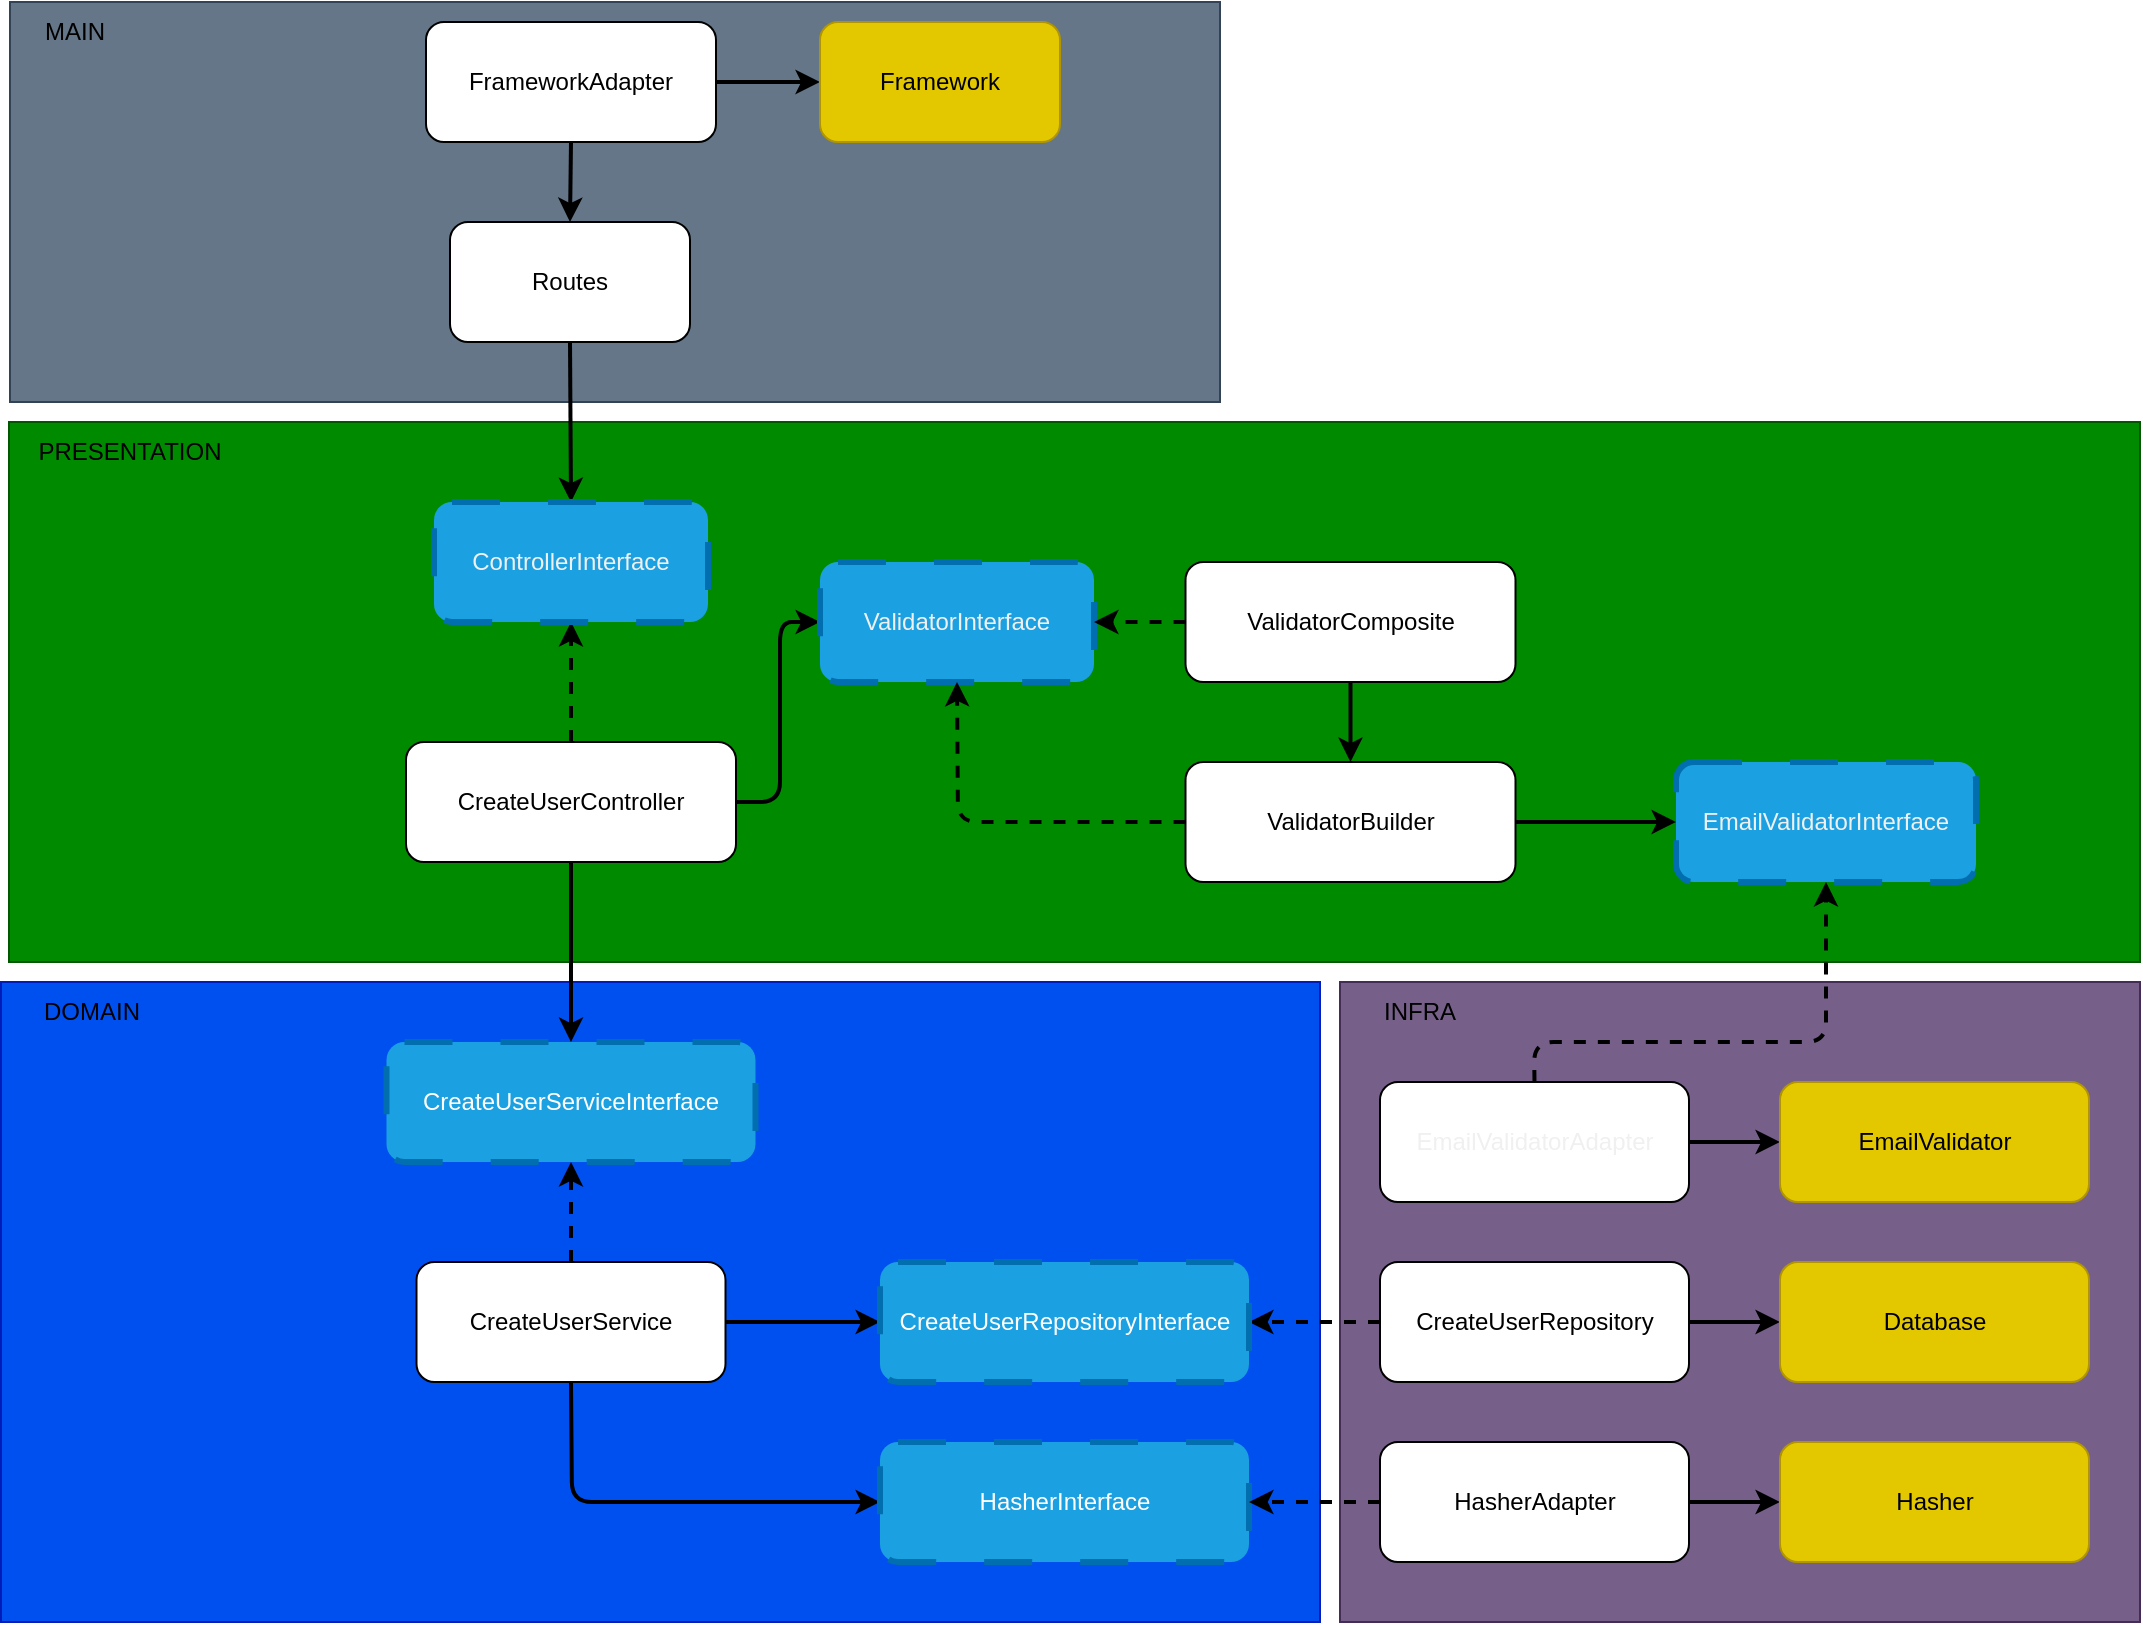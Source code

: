 <mxfile>
    <diagram id="zK1dI7uxoi_cO0yVkpNh" name="Page-1">
        <mxGraphModel dx="1428" dy="649" grid="1" gridSize="10" guides="1" tooltips="1" connect="1" arrows="1" fold="1" page="1" pageScale="1" pageWidth="850" pageHeight="1100" math="0" shadow="0">
            <root>
                <mxCell id="0"/>
                <mxCell id="1" parent="0"/>
                <mxCell id="28" value="" style="rounded=0;whiteSpace=wrap;html=1;fillColor=#76608a;fontColor=#ffffff;strokeColor=#432D57;" parent="1" vertex="1">
                    <mxGeometry x="810" y="520" width="400" height="320" as="geometry"/>
                </mxCell>
                <mxCell id="25" value="" style="rounded=0;whiteSpace=wrap;html=1;fillColor=#0050ef;fontColor=#ffffff;strokeColor=#001DBC;" parent="1" vertex="1">
                    <mxGeometry x="140.5" y="520" width="659.5" height="320" as="geometry"/>
                </mxCell>
                <mxCell id="23" value="" style="rounded=0;whiteSpace=wrap;html=1;fillColor=#008a00;fontColor=#ffffff;strokeColor=#005700;" parent="1" vertex="1">
                    <mxGeometry x="144.5" y="240" width="1065.5" height="270" as="geometry"/>
                </mxCell>
                <mxCell id="21" value="" style="rounded=0;whiteSpace=wrap;html=1;fillColor=#647687;fontColor=#ffffff;strokeColor=#314354;" parent="1" vertex="1">
                    <mxGeometry x="145" y="30" width="605" height="200" as="geometry"/>
                </mxCell>
                <mxCell id="13" style="edgeStyle=none;html=1;exitX=0.5;exitY=1;exitDx=0;exitDy=0;entryX=0.5;entryY=0;entryDx=0;entryDy=0;strokeWidth=2;" parent="1" source="9" target="10" edge="1">
                    <mxGeometry relative="1" as="geometry"/>
                </mxCell>
                <mxCell id="64" style="edgeStyle=none;html=1;exitX=1;exitY=0.5;exitDx=0;exitDy=0;entryX=0;entryY=0.5;entryDx=0;entryDy=0;strokeWidth=2;" parent="1" source="9" target="62" edge="1">
                    <mxGeometry relative="1" as="geometry"/>
                </mxCell>
                <mxCell id="9" value="FrameworkAdapter" style="rounded=1;whiteSpace=wrap;html=1;" parent="1" vertex="1">
                    <mxGeometry x="353" y="40" width="145" height="60" as="geometry"/>
                </mxCell>
                <mxCell id="42" style="edgeStyle=none;html=1;exitX=0.5;exitY=1;exitDx=0;exitDy=0;entryX=0.5;entryY=0;entryDx=0;entryDy=0;strokeWidth=2;" parent="1" source="10" target="40" edge="1">
                    <mxGeometry relative="1" as="geometry"/>
                </mxCell>
                <mxCell id="10" value="Routes" style="rounded=1;whiteSpace=wrap;html=1;" parent="1" vertex="1">
                    <mxGeometry x="365" y="140" width="120" height="60" as="geometry"/>
                </mxCell>
                <mxCell id="38" style="edgeStyle=none;html=1;exitX=0.5;exitY=1;exitDx=0;exitDy=0;strokeWidth=2;" parent="1" source="11" target="37" edge="1">
                    <mxGeometry relative="1" as="geometry"/>
                </mxCell>
                <mxCell id="41" style="edgeStyle=none;html=1;exitX=0.5;exitY=0;exitDx=0;exitDy=0;entryX=0.5;entryY=1;entryDx=0;entryDy=0;dashed=1;strokeWidth=2;" parent="1" source="11" target="40" edge="1">
                    <mxGeometry relative="1" as="geometry"/>
                </mxCell>
                <mxCell id="44" style="edgeStyle=none;html=1;exitX=1;exitY=0.5;exitDx=0;exitDy=0;entryX=0;entryY=0.5;entryDx=0;entryDy=0;strokeWidth=2;" parent="1" source="11" target="43" edge="1">
                    <mxGeometry relative="1" as="geometry">
                        <Array as="points">
                            <mxPoint x="530" y="430"/>
                            <mxPoint x="530" y="340"/>
                            <mxPoint x="550" y="340"/>
                        </Array>
                    </mxGeometry>
                </mxCell>
                <mxCell id="11" value="CreateUserController" style="rounded=1;whiteSpace=wrap;html=1;" parent="1" vertex="1">
                    <mxGeometry x="343" y="400" width="165" height="60" as="geometry"/>
                </mxCell>
                <mxCell id="34" style="edgeStyle=none;html=1;exitX=1;exitY=0.5;exitDx=0;exitDy=0;entryX=0;entryY=0.5;entryDx=0;entryDy=0;strokeWidth=2;" parent="1" source="14" target="33" edge="1">
                    <mxGeometry relative="1" as="geometry"/>
                </mxCell>
                <mxCell id="39" style="edgeStyle=none;html=1;exitX=0.5;exitY=0;exitDx=0;exitDy=0;entryX=0.5;entryY=1;entryDx=0;entryDy=0;strokeWidth=2;dashed=1;" parent="1" source="14" target="37" edge="1">
                    <mxGeometry relative="1" as="geometry"/>
                </mxCell>
                <mxCell id="66" style="edgeStyle=none;html=1;exitX=0.5;exitY=1;exitDx=0;exitDy=0;entryX=0;entryY=0.5;entryDx=0;entryDy=0;strokeWidth=2;" parent="1" source="14" target="65" edge="1">
                    <mxGeometry relative="1" as="geometry">
                        <Array as="points">
                            <mxPoint x="426" y="780"/>
                        </Array>
                    </mxGeometry>
                </mxCell>
                <mxCell id="14" value="CreateUserService" style="rounded=1;whiteSpace=wrap;html=1;" parent="1" vertex="1">
                    <mxGeometry x="348.25" y="660" width="154.5" height="60" as="geometry"/>
                </mxCell>
                <mxCell id="36" style="edgeStyle=none;html=1;exitX=0;exitY=0.5;exitDx=0;exitDy=0;entryX=1;entryY=0.5;entryDx=0;entryDy=0;dashed=1;strokeWidth=2;" parent="1" source="16" target="33" edge="1">
                    <mxGeometry relative="1" as="geometry"/>
                </mxCell>
                <mxCell id="63" style="edgeStyle=none;html=1;exitX=1;exitY=0.5;exitDx=0;exitDy=0;entryX=0;entryY=0.5;entryDx=0;entryDy=0;strokeWidth=2;" parent="1" source="16" target="18" edge="1">
                    <mxGeometry relative="1" as="geometry"/>
                </mxCell>
                <mxCell id="16" value="CreateUserRepository" style="rounded=1;whiteSpace=wrap;html=1;" parent="1" vertex="1">
                    <mxGeometry x="830" y="660" width="154.5" height="60" as="geometry"/>
                </mxCell>
                <mxCell id="18" value="Database" style="rounded=1;whiteSpace=wrap;html=1;fillColor=#e3c800;fontColor=#000000;strokeColor=#B09500;" parent="1" vertex="1">
                    <mxGeometry x="1030" y="660" width="154.5" height="60" as="geometry"/>
                </mxCell>
                <mxCell id="22" value="MAIN" style="text;html=1;strokeColor=none;fillColor=none;align=center;verticalAlign=middle;whiteSpace=wrap;rounded=0;" parent="1" vertex="1">
                    <mxGeometry x="145" y="30" width="65" height="30" as="geometry"/>
                </mxCell>
                <mxCell id="24" value="PRESENTATION" style="text;html=1;strokeColor=none;fillColor=none;align=center;verticalAlign=middle;whiteSpace=wrap;rounded=0;" parent="1" vertex="1">
                    <mxGeometry x="144.5" y="240" width="120" height="30" as="geometry"/>
                </mxCell>
                <mxCell id="26" value="DOMAIN" style="text;html=1;strokeColor=none;fillColor=none;align=center;verticalAlign=middle;whiteSpace=wrap;rounded=0;" parent="1" vertex="1">
                    <mxGeometry x="140.5" y="520" width="90" height="30" as="geometry"/>
                </mxCell>
                <mxCell id="29" value="INFRA" style="text;html=1;strokeColor=none;fillColor=none;align=center;verticalAlign=middle;whiteSpace=wrap;rounded=0;" parent="1" vertex="1">
                    <mxGeometry x="810" y="520" width="80" height="30" as="geometry"/>
                </mxCell>
                <mxCell id="33" value="CreateUserRepositoryInterface" style="rounded=1;whiteSpace=wrap;html=1;dashed=1;dashPattern=8 8;strokeWidth=3;fillColor=#1ba1e2;fontColor=#ffffff;strokeColor=#006EAF;" parent="1" vertex="1">
                    <mxGeometry x="580" y="660" width="184.5" height="60" as="geometry"/>
                </mxCell>
                <mxCell id="37" value="CreateUserServiceInterface" style="rounded=1;whiteSpace=wrap;html=1;dashed=1;dashPattern=8 8;strokeWidth=3;fillColor=#1ba1e2;fontColor=#ffffff;strokeColor=#006EAF;" parent="1" vertex="1">
                    <mxGeometry x="333.25" y="550" width="184.5" height="60" as="geometry"/>
                </mxCell>
                <mxCell id="40" value="&lt;span style=&quot;color: rgb(240, 240, 240);&quot;&gt;ControllerInterface&lt;/span&gt;" style="rounded=1;whiteSpace=wrap;html=1;dashed=1;dashPattern=8 8;strokeWidth=3;fillColor=#1ba1e2;fontColor=#ffffff;strokeColor=#006EAF;" parent="1" vertex="1">
                    <mxGeometry x="357" y="280" width="137" height="60" as="geometry"/>
                </mxCell>
                <mxCell id="43" value="&lt;span style=&quot;color: rgb(240, 240, 240);&quot;&gt;ValidatorInterface&lt;/span&gt;" style="rounded=1;whiteSpace=wrap;html=1;dashed=1;dashPattern=8 8;strokeWidth=3;fillColor=#1ba1e2;fontColor=#ffffff;strokeColor=#006EAF;" parent="1" vertex="1">
                    <mxGeometry x="550" y="310" width="137" height="60" as="geometry"/>
                </mxCell>
                <mxCell id="46" style="edgeStyle=none;html=1;exitX=0;exitY=0.5;exitDx=0;exitDy=0;entryX=1;entryY=0.5;entryDx=0;entryDy=0;strokeWidth=2;dashed=1;" parent="1" source="45" target="43" edge="1">
                    <mxGeometry relative="1" as="geometry"/>
                </mxCell>
                <mxCell id="78" style="edgeStyle=none;html=1;exitX=0.5;exitY=1;exitDx=0;exitDy=0;entryX=0.5;entryY=0;entryDx=0;entryDy=0;strokeWidth=2;" edge="1" parent="1" source="45" target="48">
                    <mxGeometry relative="1" as="geometry"/>
                </mxCell>
                <mxCell id="45" value="ValidatorComposite" style="rounded=1;whiteSpace=wrap;html=1;" parent="1" vertex="1">
                    <mxGeometry x="732.75" y="310" width="165" height="60" as="geometry"/>
                </mxCell>
                <mxCell id="77" style="edgeStyle=none;html=1;exitX=1;exitY=0.5;exitDx=0;exitDy=0;entryX=0;entryY=0.5;entryDx=0;entryDy=0;strokeWidth=2;" edge="1" parent="1" source="48" target="54">
                    <mxGeometry relative="1" as="geometry"/>
                </mxCell>
                <mxCell id="79" style="edgeStyle=none;html=1;exitX=0;exitY=0.5;exitDx=0;exitDy=0;entryX=0.5;entryY=1;entryDx=0;entryDy=0;strokeWidth=2;dashed=1;" edge="1" parent="1" source="48" target="43">
                    <mxGeometry relative="1" as="geometry">
                        <Array as="points">
                            <mxPoint x="619" y="440"/>
                        </Array>
                    </mxGeometry>
                </mxCell>
                <mxCell id="48" value="ValidatorBuilder" style="rounded=1;whiteSpace=wrap;html=1;" parent="1" vertex="1">
                    <mxGeometry x="732.75" y="410" width="165" height="60" as="geometry"/>
                </mxCell>
                <mxCell id="54" value="&lt;span style=&quot;color: rgb(240, 240, 240);&quot;&gt;EmailValidatorInterface&lt;/span&gt;" style="rounded=1;whiteSpace=wrap;html=1;dashed=1;dashPattern=8 8;strokeWidth=3;fillColor=#1ba1e2;fontColor=#ffffff;strokeColor=#006EAF;" parent="1" vertex="1">
                    <mxGeometry x="978" y="410" width="150" height="60" as="geometry"/>
                </mxCell>
                <mxCell id="72" style="edgeStyle=none;html=1;exitX=0.5;exitY=0;exitDx=0;exitDy=0;entryX=0.5;entryY=1;entryDx=0;entryDy=0;strokeWidth=2;dashed=1;" parent="1" source="59" target="54" edge="1">
                    <mxGeometry relative="1" as="geometry">
                        <Array as="points">
                            <mxPoint x="907" y="550"/>
                            <mxPoint x="1053" y="550"/>
                        </Array>
                    </mxGeometry>
                </mxCell>
                <mxCell id="74" style="edgeStyle=none;html=1;exitX=1;exitY=0.5;exitDx=0;exitDy=0;entryX=0;entryY=0.5;entryDx=0;entryDy=0;strokeWidth=2;" parent="1" source="59" target="73" edge="1">
                    <mxGeometry relative="1" as="geometry"/>
                </mxCell>
                <mxCell id="59" value="&lt;span style=&quot;color: rgb(240, 240, 240);&quot;&gt;EmailValidatorAdapter&lt;/span&gt;" style="rounded=1;whiteSpace=wrap;html=1;" parent="1" vertex="1">
                    <mxGeometry x="830" y="570" width="154.5" height="60" as="geometry"/>
                </mxCell>
                <mxCell id="62" value="Framework" style="rounded=1;whiteSpace=wrap;html=1;fillColor=#e3c800;fontColor=#000000;strokeColor=#B09500;" parent="1" vertex="1">
                    <mxGeometry x="550" y="40" width="120" height="60" as="geometry"/>
                </mxCell>
                <mxCell id="65" value="HasherInterface" style="rounded=1;whiteSpace=wrap;html=1;dashed=1;dashPattern=8 8;strokeWidth=3;fillColor=#1ba1e2;fontColor=#ffffff;strokeColor=#006EAF;" parent="1" vertex="1">
                    <mxGeometry x="580" y="750" width="184.5" height="60" as="geometry"/>
                </mxCell>
                <mxCell id="68" style="edgeStyle=none;html=1;exitX=0;exitY=0.5;exitDx=0;exitDy=0;entryX=1;entryY=0.5;entryDx=0;entryDy=0;strokeWidth=2;dashed=1;" parent="1" source="67" target="65" edge="1">
                    <mxGeometry relative="1" as="geometry"/>
                </mxCell>
                <mxCell id="70" style="edgeStyle=none;html=1;exitX=1;exitY=0.5;exitDx=0;exitDy=0;entryX=0;entryY=0.5;entryDx=0;entryDy=0;strokeWidth=2;" parent="1" source="67" target="69" edge="1">
                    <mxGeometry relative="1" as="geometry"/>
                </mxCell>
                <mxCell id="67" value="HasherAdapter" style="rounded=1;whiteSpace=wrap;html=1;" parent="1" vertex="1">
                    <mxGeometry x="830" y="750" width="154.5" height="60" as="geometry"/>
                </mxCell>
                <mxCell id="69" value="Hasher" style="rounded=1;whiteSpace=wrap;html=1;fillColor=#e3c800;fontColor=#000000;strokeColor=#B09500;" parent="1" vertex="1">
                    <mxGeometry x="1030" y="750" width="154.5" height="60" as="geometry"/>
                </mxCell>
                <mxCell id="73" value="EmailValidator" style="rounded=1;whiteSpace=wrap;html=1;fillColor=#e3c800;fontColor=#000000;strokeColor=#B09500;" parent="1" vertex="1">
                    <mxGeometry x="1030" y="570" width="154.5" height="60" as="geometry"/>
                </mxCell>
            </root>
        </mxGraphModel>
    </diagram>
</mxfile>